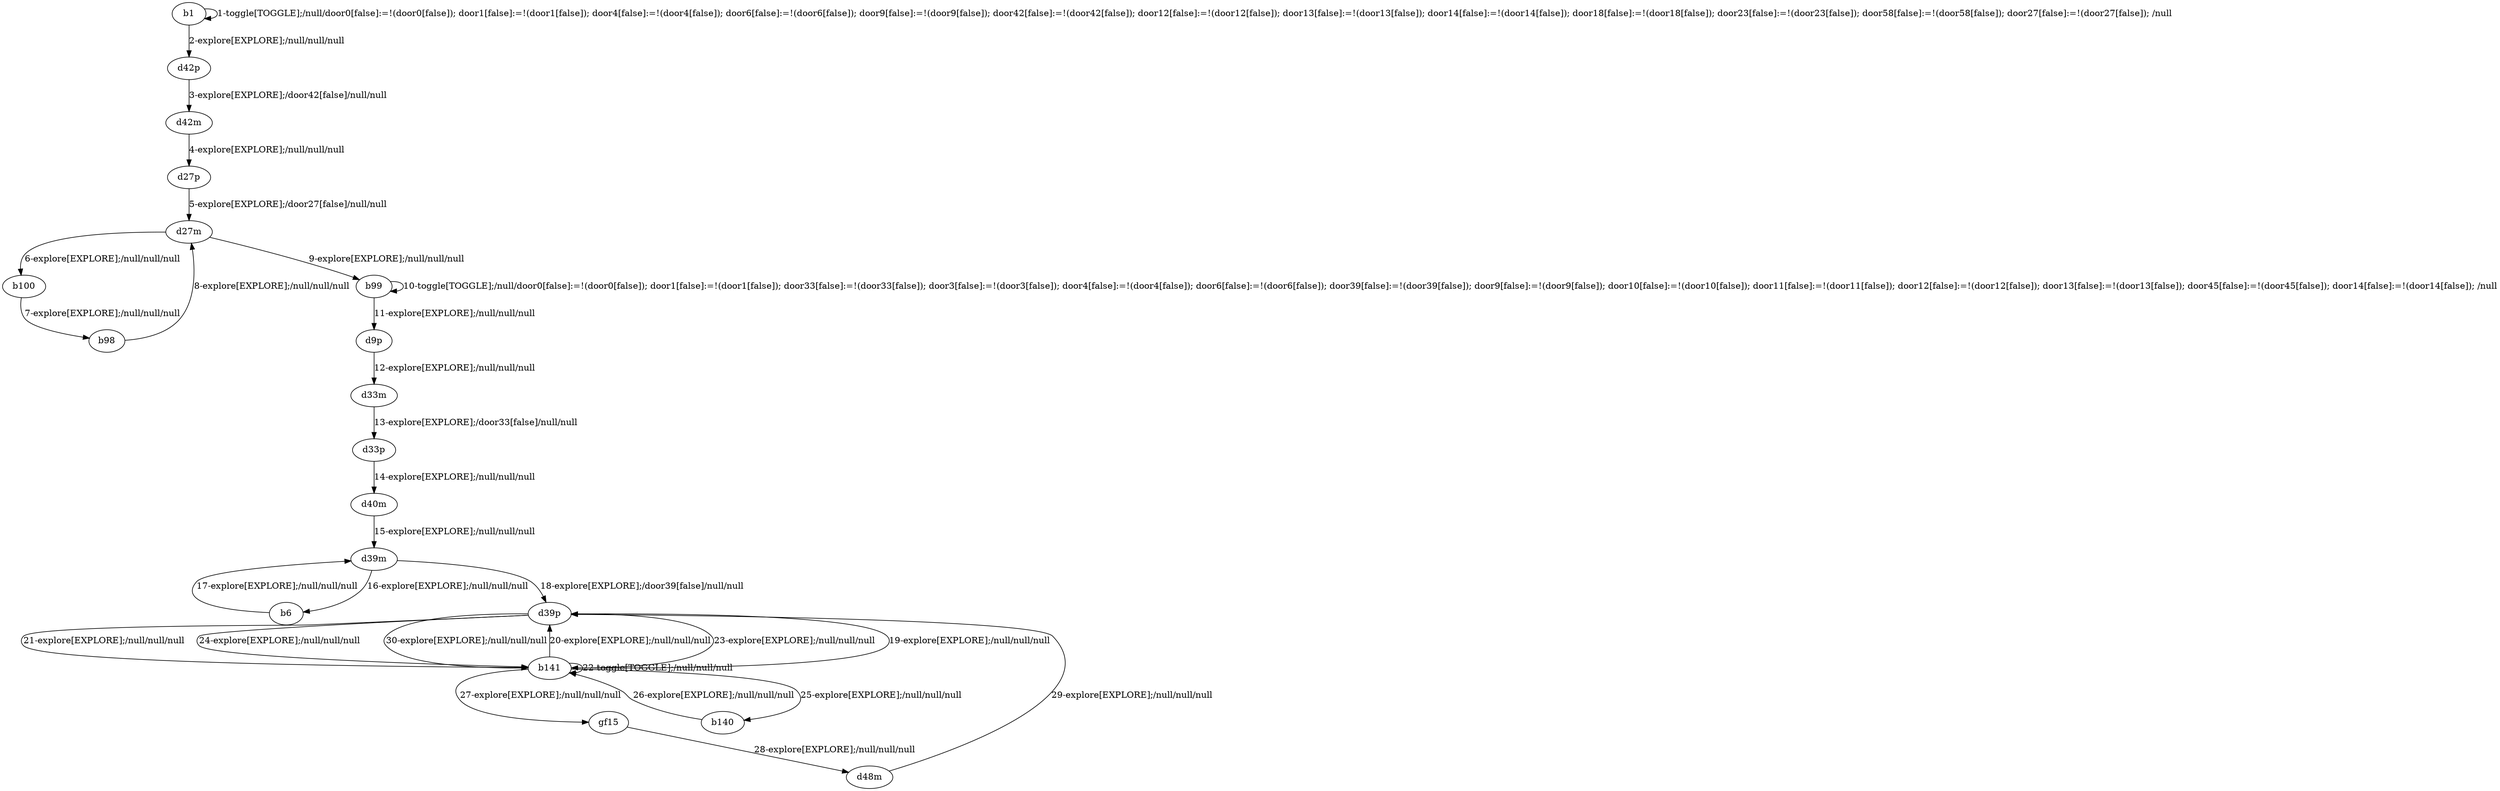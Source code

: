 # Total number of goals covered by this test: 1
# d48m --> d39p

digraph g {
"b1" -> "b1" [label = "1-toggle[TOGGLE];/null/door0[false]:=!(door0[false]); door1[false]:=!(door1[false]); door4[false]:=!(door4[false]); door6[false]:=!(door6[false]); door9[false]:=!(door9[false]); door42[false]:=!(door42[false]); door12[false]:=!(door12[false]); door13[false]:=!(door13[false]); door14[false]:=!(door14[false]); door18[false]:=!(door18[false]); door23[false]:=!(door23[false]); door58[false]:=!(door58[false]); door27[false]:=!(door27[false]); /null"];
"b1" -> "d42p" [label = "2-explore[EXPLORE];/null/null/null"];
"d42p" -> "d42m" [label = "3-explore[EXPLORE];/door42[false]/null/null"];
"d42m" -> "d27p" [label = "4-explore[EXPLORE];/null/null/null"];
"d27p" -> "d27m" [label = "5-explore[EXPLORE];/door27[false]/null/null"];
"d27m" -> "b100" [label = "6-explore[EXPLORE];/null/null/null"];
"b100" -> "b98" [label = "7-explore[EXPLORE];/null/null/null"];
"b98" -> "d27m" [label = "8-explore[EXPLORE];/null/null/null"];
"d27m" -> "b99" [label = "9-explore[EXPLORE];/null/null/null"];
"b99" -> "b99" [label = "10-toggle[TOGGLE];/null/door0[false]:=!(door0[false]); door1[false]:=!(door1[false]); door33[false]:=!(door33[false]); door3[false]:=!(door3[false]); door4[false]:=!(door4[false]); door6[false]:=!(door6[false]); door39[false]:=!(door39[false]); door9[false]:=!(door9[false]); door10[false]:=!(door10[false]); door11[false]:=!(door11[false]); door12[false]:=!(door12[false]); door13[false]:=!(door13[false]); door45[false]:=!(door45[false]); door14[false]:=!(door14[false]); /null"];
"b99" -> "d9p" [label = "11-explore[EXPLORE];/null/null/null"];
"d9p" -> "d33m" [label = "12-explore[EXPLORE];/null/null/null"];
"d33m" -> "d33p" [label = "13-explore[EXPLORE];/door33[false]/null/null"];
"d33p" -> "d40m" [label = "14-explore[EXPLORE];/null/null/null"];
"d40m" -> "d39m" [label = "15-explore[EXPLORE];/null/null/null"];
"d39m" -> "b6" [label = "16-explore[EXPLORE];/null/null/null"];
"b6" -> "d39m" [label = "17-explore[EXPLORE];/null/null/null"];
"d39m" -> "d39p" [label = "18-explore[EXPLORE];/door39[false]/null/null"];
"d39p" -> "b141" [label = "19-explore[EXPLORE];/null/null/null"];
"b141" -> "d39p" [label = "20-explore[EXPLORE];/null/null/null"];
"d39p" -> "b141" [label = "21-explore[EXPLORE];/null/null/null"];
"b141" -> "b141" [label = "22-toggle[TOGGLE];/null/null/null"];
"b141" -> "d39p" [label = "23-explore[EXPLORE];/null/null/null"];
"d39p" -> "b141" [label = "24-explore[EXPLORE];/null/null/null"];
"b141" -> "b140" [label = "25-explore[EXPLORE];/null/null/null"];
"b140" -> "b141" [label = "26-explore[EXPLORE];/null/null/null"];
"b141" -> "gf15" [label = "27-explore[EXPLORE];/null/null/null"];
"gf15" -> "d48m" [label = "28-explore[EXPLORE];/null/null/null"];
"d48m" -> "d39p" [label = "29-explore[EXPLORE];/null/null/null"];
"d39p" -> "b141" [label = "30-explore[EXPLORE];/null/null/null"];
}